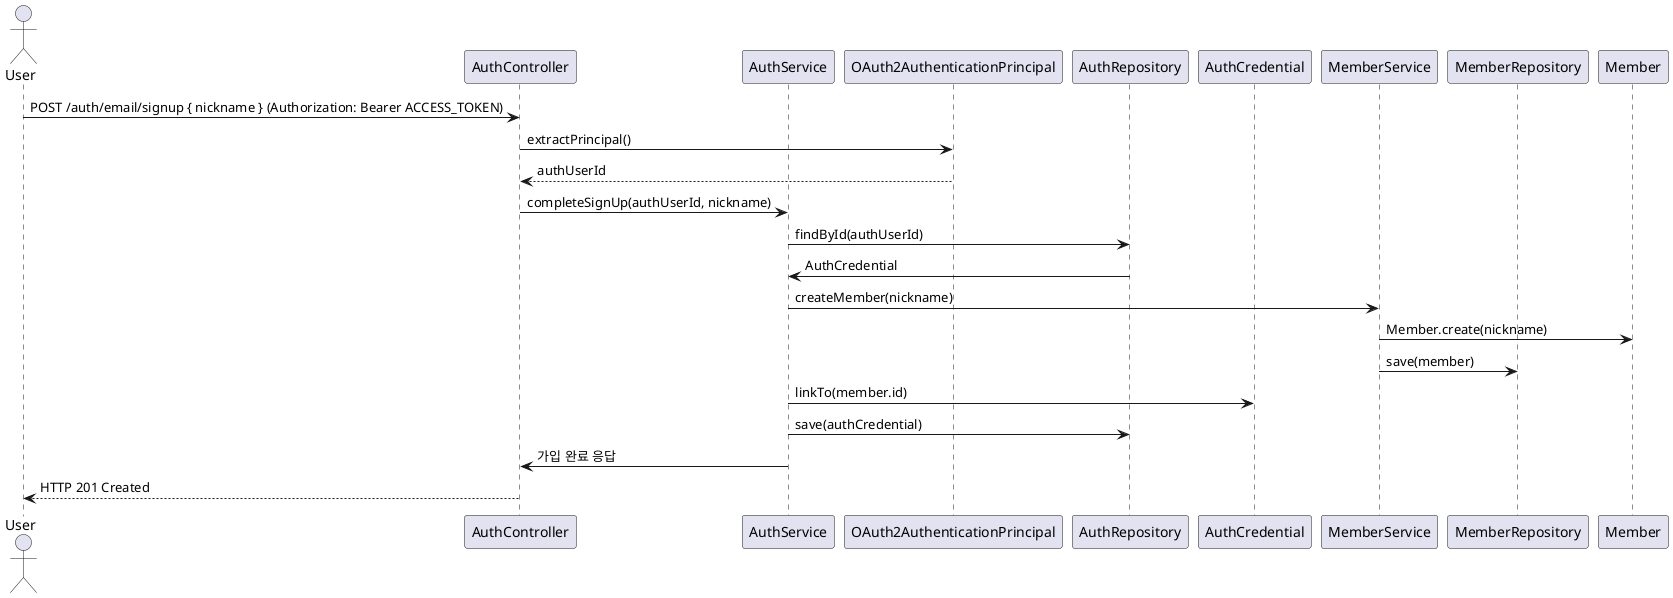 @startuml
actor User
participant AuthController
participant AuthService
participant OAuth2AuthenticationPrincipal
participant AuthRepository
participant AuthCredential
participant MemberService
participant MemberRepository
participant Member

User -> AuthController : POST /auth/email/signup { nickname } (Authorization: Bearer ACCESS_TOKEN)
AuthController -> OAuth2AuthenticationPrincipal : extractPrincipal()
OAuth2AuthenticationPrincipal --> AuthController : authUserId

AuthController -> AuthService : completeSignUp(authUserId, nickname)

AuthService -> AuthRepository : findById(authUserId)
AuthRepository -> AuthService : AuthCredential

AuthService -> MemberService : createMember(nickname)
MemberService -> Member : Member.create(nickname)
MemberService -> MemberRepository : save(member)

AuthService -> AuthCredential : linkTo(member.id)
AuthService -> AuthRepository : save(authCredential)

AuthService -> AuthController : 가입 완료 응답
AuthController --> User : HTTP 201 Created
@enduml